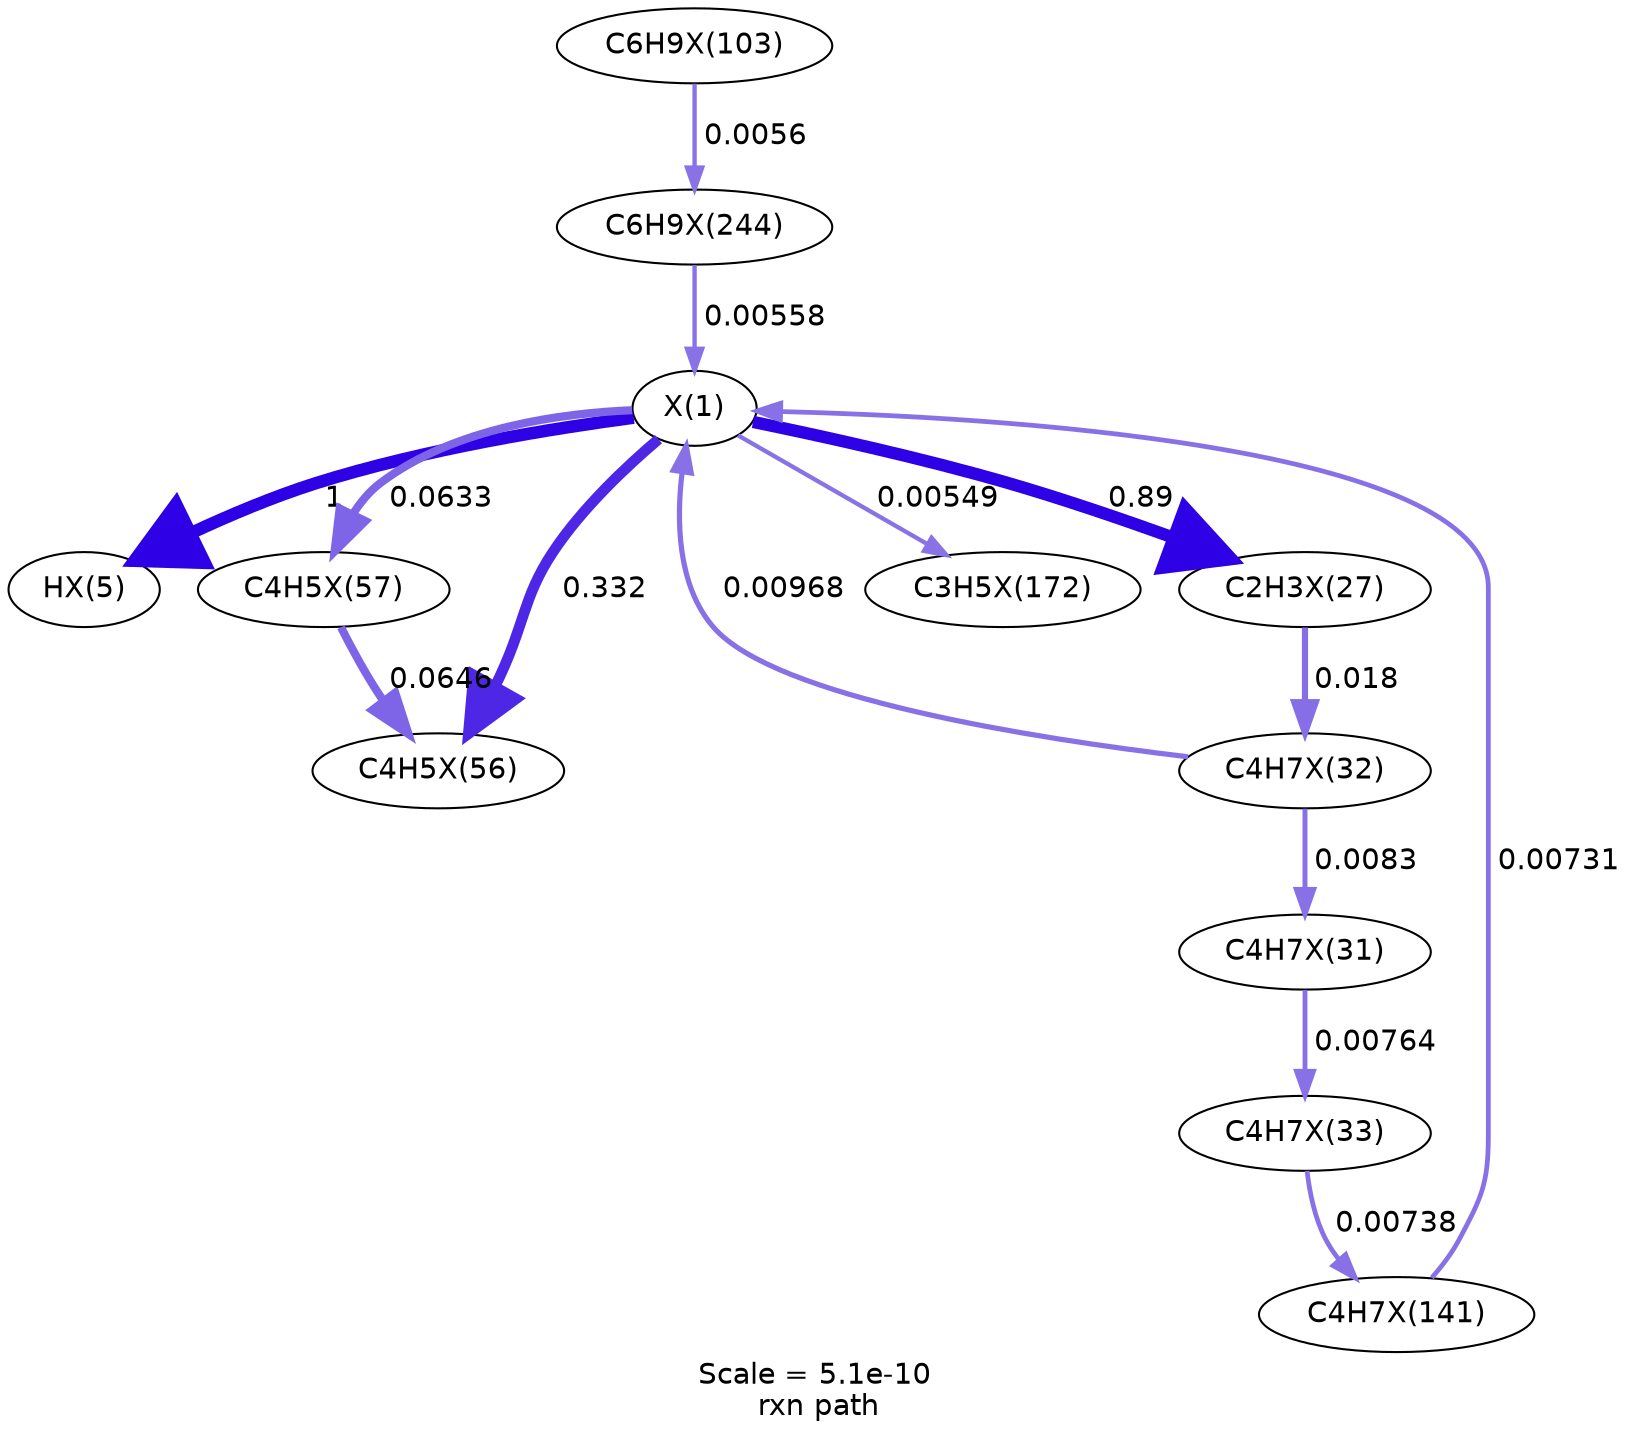 digraph reaction_paths {
center=1;
s41 -> s42[fontname="Helvetica", style="setlinewidth(6)", arrowsize=3, color="0.7, 1.5, 0.9"
, label=" 1"];
s41 -> s43[fontname="Helvetica", style="setlinewidth(5.91)", arrowsize=2.96, color="0.7, 1.39, 0.9"
, label=" 0.89"];
s41 -> s55[fontname="Helvetica", style="setlinewidth(3.92)", arrowsize=1.96, color="0.7, 0.563, 0.9"
, label=" 0.0633"];
s41 -> s54[fontname="Helvetica", style="setlinewidth(5.17)", arrowsize=2.58, color="0.7, 0.832, 0.9"
, label=" 0.332"];
s48 -> s41[fontname="Helvetica", style="setlinewidth(2.5)", arrowsize=1.25, color="0.7, 0.51, 0.9"
, label=" 0.00968"];
s65 -> s41[fontname="Helvetica", style="setlinewidth(2.29)", arrowsize=1.14, color="0.7, 0.507, 0.9"
, label=" 0.00731"];
s68 -> s41[fontname="Helvetica", style="setlinewidth(2.08)", arrowsize=1.04, color="0.7, 0.506, 0.9"
, label=" 0.00558"];
s41 -> s66[fontname="Helvetica", style="setlinewidth(2.07)", arrowsize=1.04, color="0.7, 0.505, 0.9"
, label=" 0.00549"];
s43 -> s48[fontname="Helvetica", style="setlinewidth(2.97)", arrowsize=1.48, color="0.7, 0.518, 0.9"
, label=" 0.018"];
s55 -> s54[fontname="Helvetica", style="setlinewidth(3.93)", arrowsize=1.97, color="0.7, 0.565, 0.9"
, label=" 0.0646"];
s48 -> s47[fontname="Helvetica", style="setlinewidth(2.38)", arrowsize=1.19, color="0.7, 0.508, 0.9"
, label=" 0.0083"];
s47 -> s49[fontname="Helvetica", style="setlinewidth(2.32)", arrowsize=1.16, color="0.7, 0.508, 0.9"
, label=" 0.00764"];
s49 -> s65[fontname="Helvetica", style="setlinewidth(2.29)", arrowsize=1.15, color="0.7, 0.507, 0.9"
, label=" 0.00738"];
s63 -> s68[fontname="Helvetica", style="setlinewidth(2.09)", arrowsize=1.04, color="0.7, 0.506, 0.9"
, label=" 0.0056"];
s41 [ fontname="Helvetica", label="X(1)"];
s42 [ fontname="Helvetica", label="HX(5)"];
s43 [ fontname="Helvetica", label="C2H3X(27)"];
s47 [ fontname="Helvetica", label="C4H7X(31)"];
s48 [ fontname="Helvetica", label="C4H7X(32)"];
s49 [ fontname="Helvetica", label="C4H7X(33)"];
s54 [ fontname="Helvetica", label="C4H5X(56)"];
s55 [ fontname="Helvetica", label="C4H5X(57)"];
s63 [ fontname="Helvetica", label="C6H9X(103)"];
s65 [ fontname="Helvetica", label="C4H7X(141)"];
s66 [ fontname="Helvetica", label="C3H5X(172)"];
s68 [ fontname="Helvetica", label="C6H9X(244)"];
 label = "Scale = 5.1e-10\l rxn path";
 fontname = "Helvetica";
}
